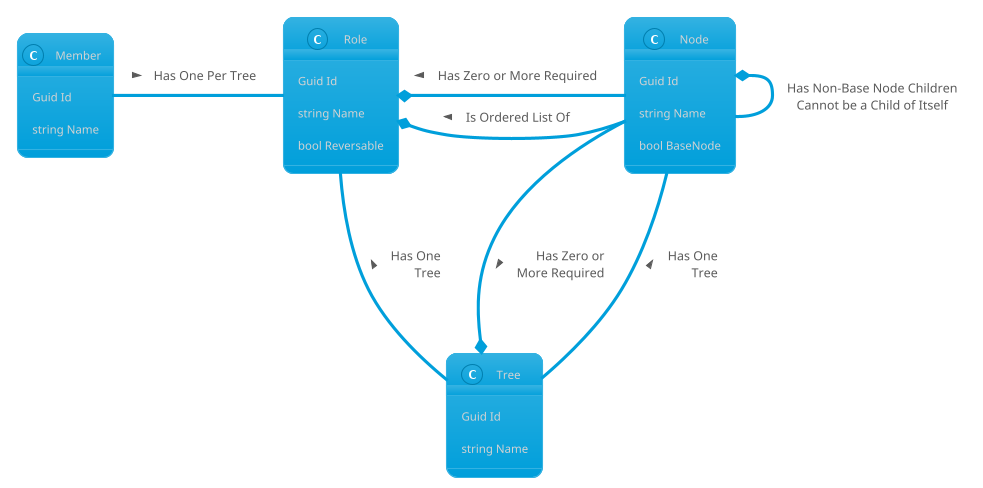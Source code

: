 @startuml Role Domain Model Map
!theme bluegray
class Member {
  Guid Id
  string Name
}

class Node {
  Guid Id
  string Name
  bool BaseNode
}

class Role {
  Guid Id
  string Name
  bool Reversable
}

class Tree {
  Guid Id
  string Name
}

Node *- Node : Has Non-Base Node Children\nCannot be a Child of Itself
Role *- Node : Is Ordered List Of <
Role --- Tree : Has One\rTree <
Node --- Tree : Has One\rTree <
Member - Role : Has One Per Tree >
Tree *-- Node : Has Zero or\rMore Required <
Role *-- Node : Has Zero or More Required <

@enduml
